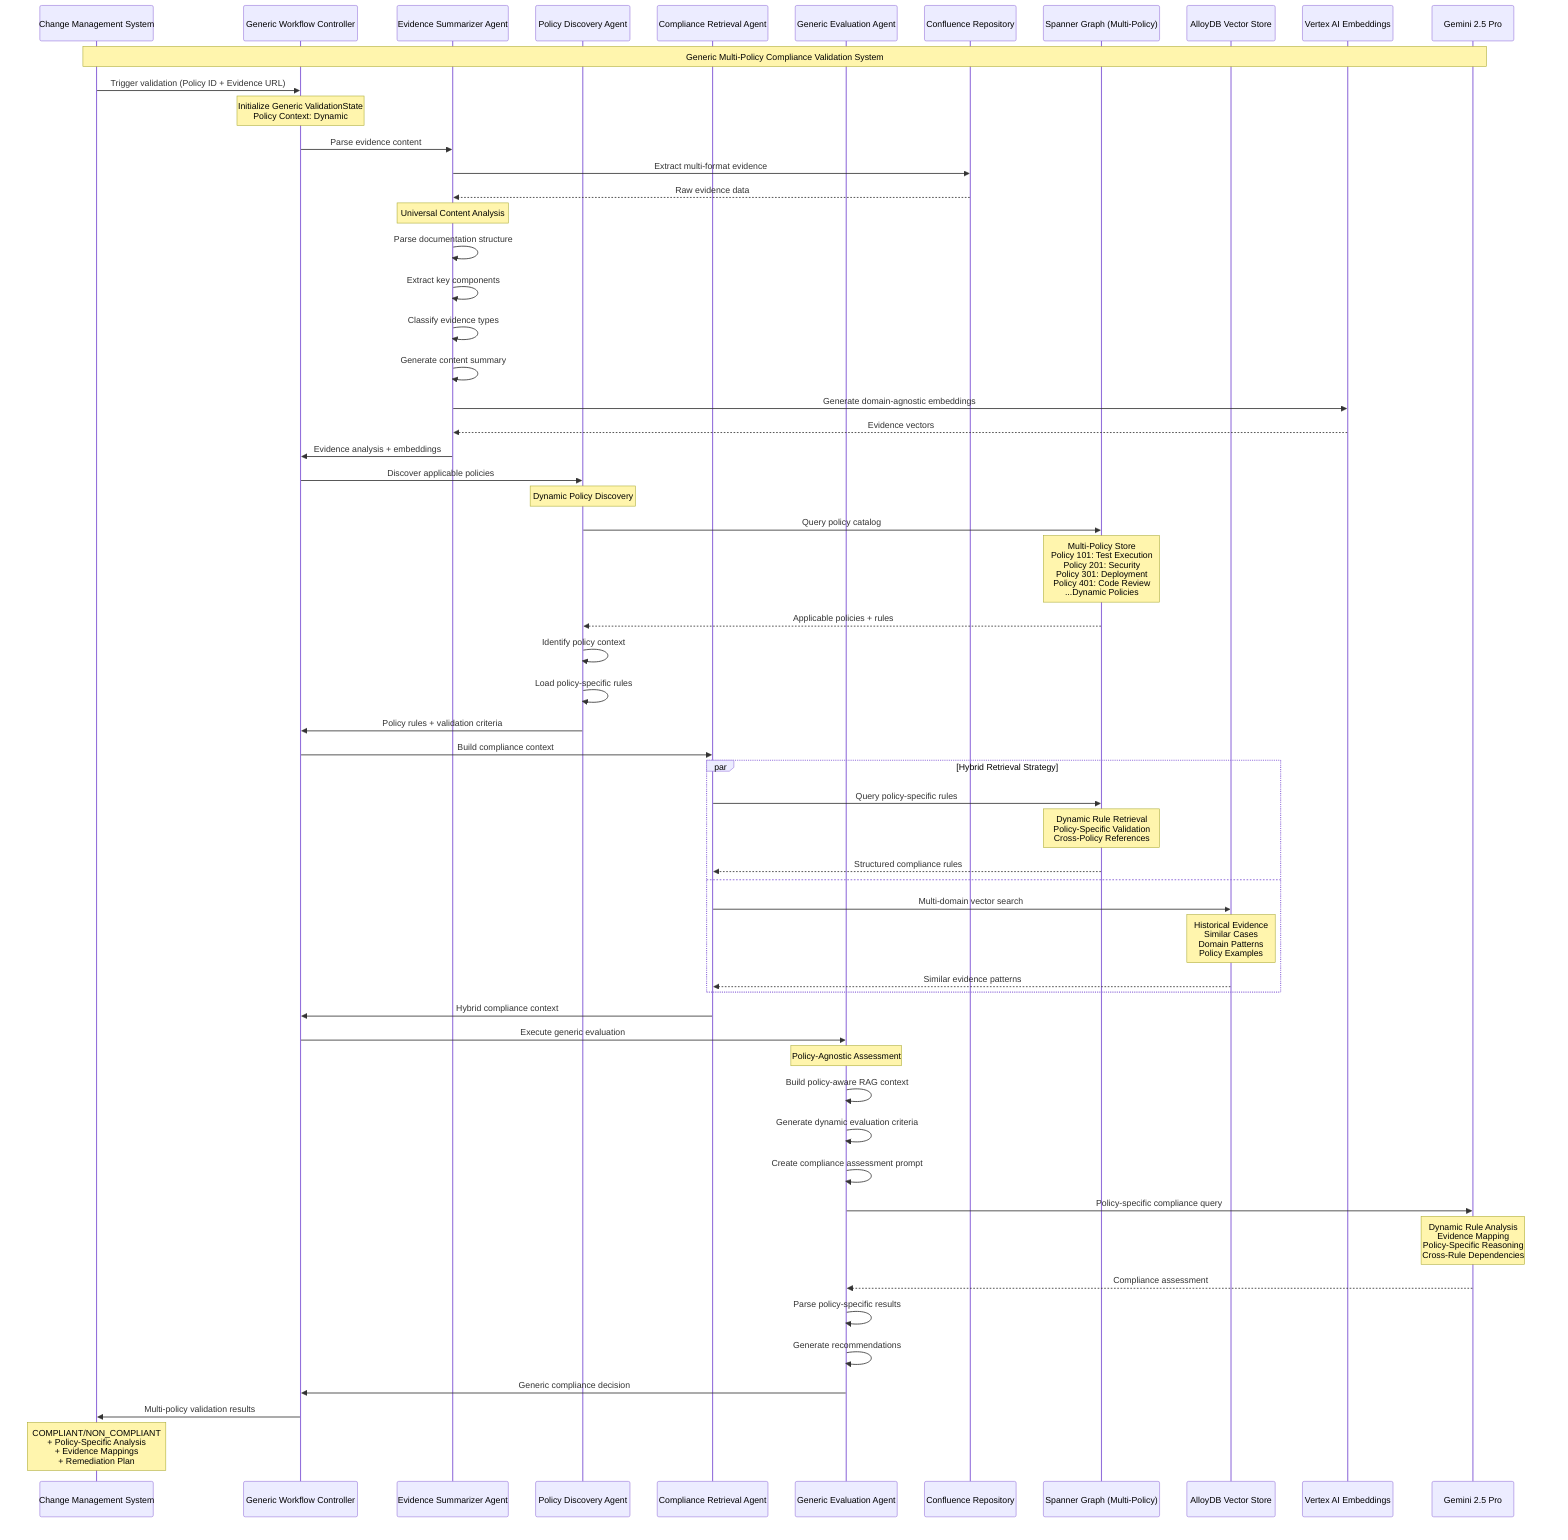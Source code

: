sequenceDiagram
    participant CMS as Change Management System
    participant WFC as Generic Workflow Controller
    participant ESA as Evidence Summarizer Agent
    participant PDA as Policy Discovery Agent
    participant CRA as Compliance Retrieval Agent
    participant GEA as Generic Evaluation Agent
    participant CONF as Confluence Repository
    participant SG as Spanner Graph (Multi-Policy)
    participant ADB as AlloyDB Vector Store
    participant EMB as Vertex AI Embeddings
    participant GEMINI as Gemini 2.5 Pro

    Note over CMS, GEMINI: Generic Multi-Policy Compliance Validation System

    CMS->>WFC: Trigger validation (Policy ID + Evidence URL)
    Note over WFC: Initialize Generic ValidationState<br/>Policy Context: Dynamic

    WFC->>ESA: Parse evidence content
    ESA->>CONF: Extract multi-format evidence
    CONF-->>ESA: Raw evidence data

    Note over ESA: Universal Content Analysis
    ESA->>ESA: Parse documentation structure
    ESA->>ESA: Extract key components
    ESA->>ESA: Classify evidence types
    ESA->>ESA: Generate content summary

    ESA->>EMB: Generate domain-agnostic embeddings
    EMB-->>ESA: Evidence vectors
    ESA->>WFC: Evidence analysis + embeddings

    WFC->>PDA: Discover applicable policies

    Note over PDA: Dynamic Policy Discovery
    PDA->>SG: Query policy catalog
    Note over SG: Multi-Policy Store<br/>Policy 101: Test Execution<br/>Policy 201: Security<br/>Policy 301: Deployment<br/>Policy 401: Code Review<br/>...Dynamic Policies
    SG-->>PDA: Applicable policies + rules

    PDA->>PDA: Identify policy context
    PDA->>PDA: Load policy-specific rules
    PDA->>WFC: Policy rules + validation criteria

    WFC->>CRA: Build compliance context

    par Hybrid Retrieval Strategy
        CRA->>SG: Query policy-specific rules
        Note over SG: Dynamic Rule Retrieval<br/>Policy-Specific Validation<br/>Cross-Policy References
        SG-->>CRA: Structured compliance rules
    and
        CRA->>ADB: Multi-domain vector search
        Note over ADB: Historical Evidence<br/>Similar Cases<br/>Domain Patterns<br/>Policy Examples
        ADB-->>CRA: Similar evidence patterns
    end

    CRA->>WFC: Hybrid compliance context

    WFC->>GEA: Execute generic evaluation

    Note over GEA: Policy-Agnostic Assessment
    GEA->>GEA: Build policy-aware RAG context
    GEA->>GEA: Generate dynamic evaluation criteria
    GEA->>GEA: Create compliance assessment prompt

    GEA->>GEMINI: Policy-specific compliance query
    Note over GEMINI: Dynamic Rule Analysis<br/>Evidence Mapping<br/>Policy-Specific Reasoning<br/>Cross-Rule Dependencies
    GEMINI-->>GEA: Compliance assessment

    GEA->>GEA: Parse policy-specific results
    GEA->>GEA: Generate recommendations
    GEA->>WFC: Generic compliance decision

    WFC->>CMS: Multi-policy validation results

    Note over CMS: COMPLIANT/NON_COMPLIANT<br/>+ Policy-Specific Analysis<br/>+ Evidence Mappings<br/>+ Remediation Plan